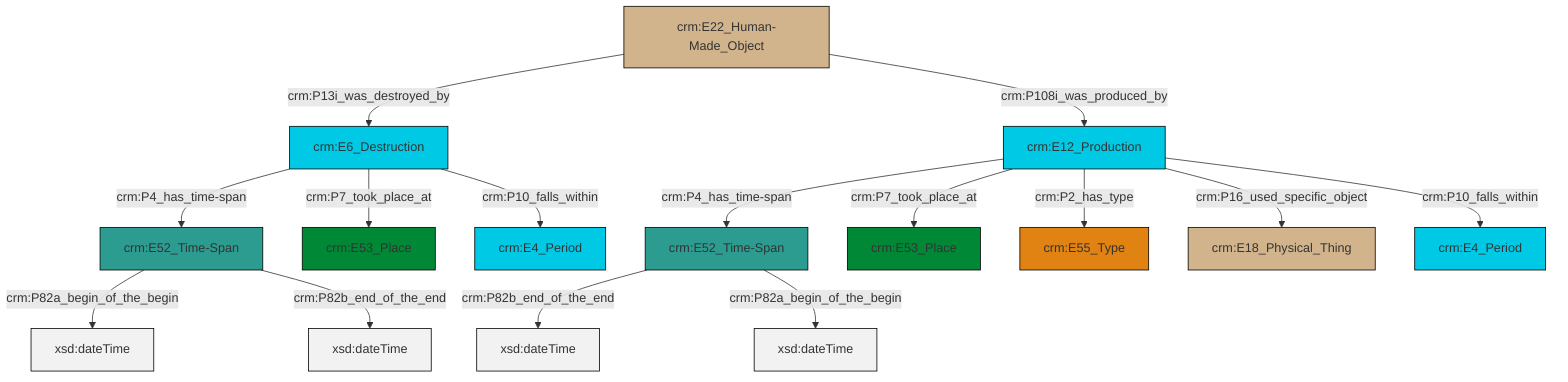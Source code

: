 graph TD
classDef Literal fill:#f2f2f2,stroke:#000000;
classDef CRM_Entity fill:#FFFFFF,stroke:#000000;
classDef Temporal_Entity fill:#00C9E6, stroke:#000000;
classDef Type fill:#E18312, stroke:#000000;
classDef Time-Span fill:#2C9C91, stroke:#000000;
classDef Appellation fill:#FFEB7F, stroke:#000000;
classDef Place fill:#008836, stroke:#000000;
classDef Persistent_Item fill:#B266B2, stroke:#000000;
classDef Conceptual_Object fill:#FFD700, stroke:#000000;
classDef Physical_Thing fill:#D2B48C, stroke:#000000;
classDef Actor fill:#f58aad, stroke:#000000;
classDef PC_Classes fill:#4ce600, stroke:#000000;
classDef Multi fill:#cccccc,stroke:#000000;

8["crm:E52_Time-Span"]:::Time-Span -->|crm:P82b_end_of_the_end| 9[xsd:dateTime]:::Literal
6["crm:E12_Production"]:::Temporal_Entity -->|crm:P4_has_time-span| 8["crm:E52_Time-Span"]:::Time-Span
16["crm:E6_Destruction"]:::Temporal_Entity -->|crm:P4_has_time-span| 10["crm:E52_Time-Span"]:::Time-Span
6["crm:E12_Production"]:::Temporal_Entity -->|crm:P7_took_place_at| 12["crm:E53_Place"]:::Place
16["crm:E6_Destruction"]:::Temporal_Entity -->|crm:P7_took_place_at| 19["crm:E53_Place"]:::Place
8["crm:E52_Time-Span"]:::Time-Span -->|crm:P82a_begin_of_the_begin| 20[xsd:dateTime]:::Literal
10["crm:E52_Time-Span"]:::Time-Span -->|crm:P82a_begin_of_the_begin| 21[xsd:dateTime]:::Literal
4["crm:E22_Human-Made_Object"]:::Physical_Thing -->|crm:P13i_was_destroyed_by| 16["crm:E6_Destruction"]:::Temporal_Entity
10["crm:E52_Time-Span"]:::Time-Span -->|crm:P82b_end_of_the_end| 23[xsd:dateTime]:::Literal
16["crm:E6_Destruction"]:::Temporal_Entity -->|crm:P10_falls_within| 0["crm:E4_Period"]:::Temporal_Entity
6["crm:E12_Production"]:::Temporal_Entity -->|crm:P2_has_type| 2["crm:E55_Type"]:::Type
6["crm:E12_Production"]:::Temporal_Entity -->|crm:P16_used_specific_object| 17["crm:E18_Physical_Thing"]:::Physical_Thing
4["crm:E22_Human-Made_Object"]:::Physical_Thing -->|crm:P108i_was_produced_by| 6["crm:E12_Production"]:::Temporal_Entity
6["crm:E12_Production"]:::Temporal_Entity -->|crm:P10_falls_within| 14["crm:E4_Period"]:::Temporal_Entity
